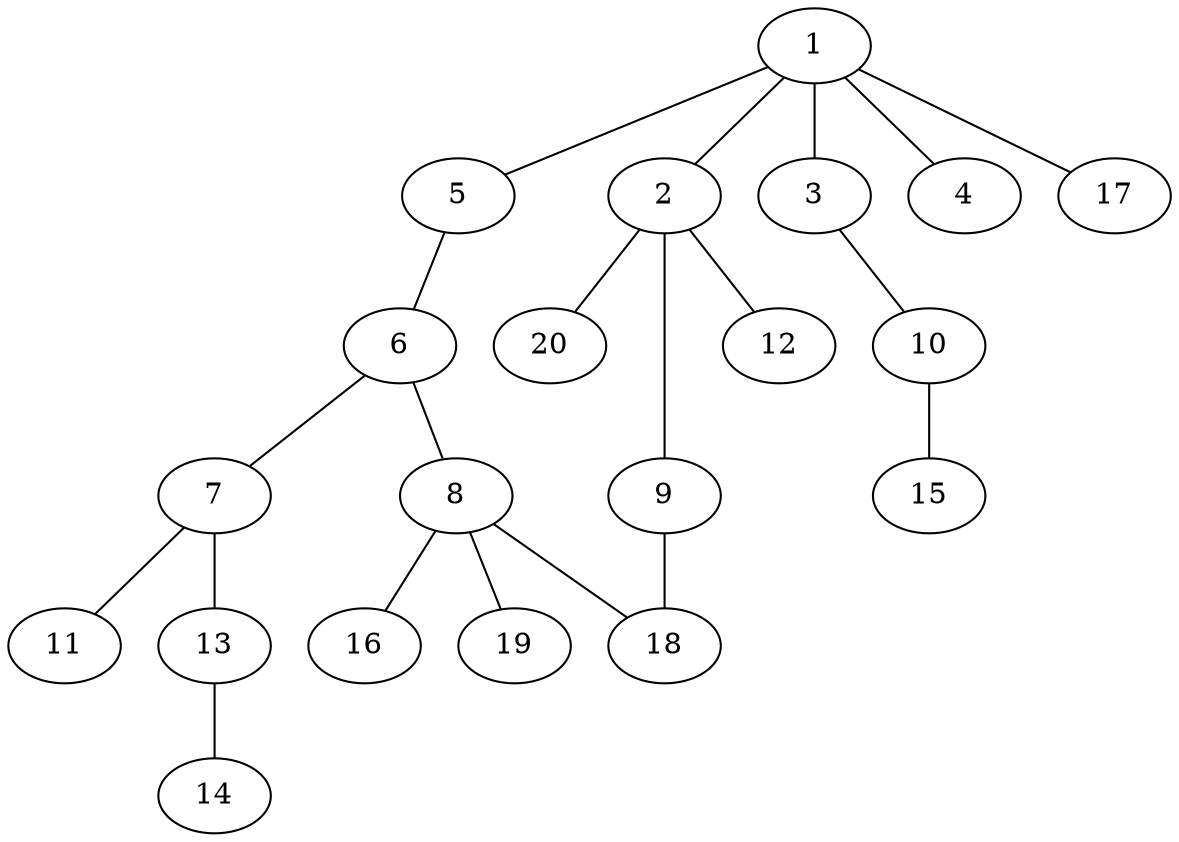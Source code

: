 graph graphname {1--2
1--3
1--4
1--5
1--17
2--9
2--12
2--20
3--10
5--6
6--7
6--8
7--11
7--13
8--16
8--18
8--19
9--18
10--15
13--14
}